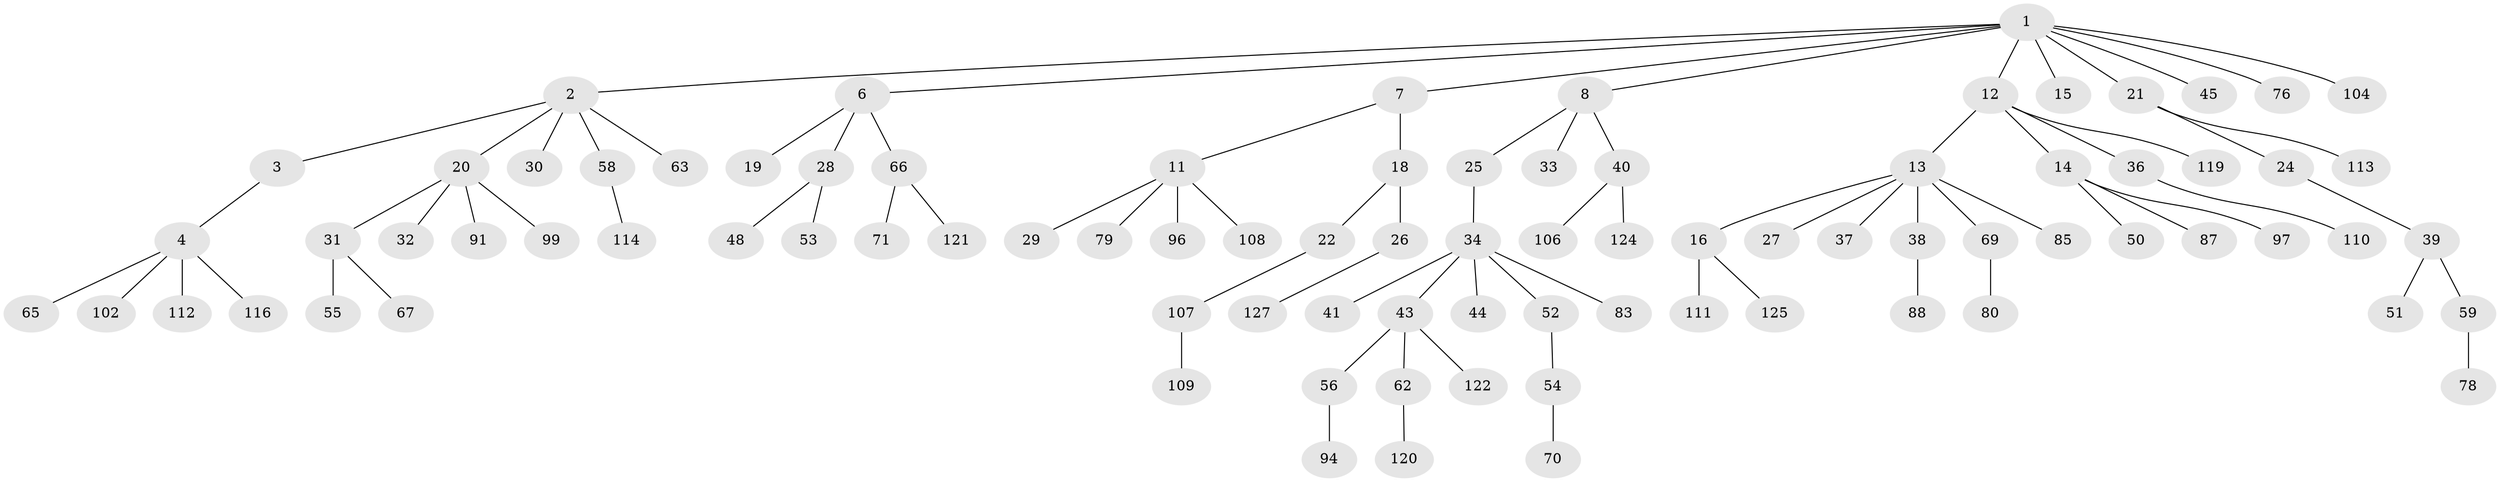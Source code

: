 // original degree distribution, {9: 0.007874015748031496, 7: 0.015748031496062992, 2: 0.2755905511811024, 4: 0.07086614173228346, 3: 0.11811023622047244, 1: 0.4881889763779528, 5: 0.015748031496062992, 6: 0.007874015748031496}
// Generated by graph-tools (version 1.1) at 2025/42/03/06/25 10:42:06]
// undirected, 88 vertices, 87 edges
graph export_dot {
graph [start="1"]
  node [color=gray90,style=filled];
  1 [super="+5"];
  2 [super="+9"];
  3;
  4 [super="+10"];
  6 [super="+17"];
  7;
  8;
  11 [super="+47"];
  12;
  13 [super="+35"];
  14 [super="+64"];
  15 [super="+74"];
  16 [super="+123"];
  18 [super="+103"];
  19 [super="+23"];
  20 [super="+84"];
  21 [super="+105"];
  22 [super="+101"];
  24 [super="+60"];
  25;
  26 [super="+92"];
  27;
  28;
  29;
  30 [super="+49"];
  31 [super="+118"];
  32;
  33;
  34 [super="+90"];
  36 [super="+42"];
  37;
  38 [super="+86"];
  39 [super="+46"];
  40 [super="+73"];
  41 [super="+61"];
  43 [super="+98"];
  44 [super="+68"];
  45;
  48 [super="+75"];
  50;
  51;
  52;
  53 [super="+115"];
  54 [super="+82"];
  55;
  56 [super="+57"];
  58 [super="+72"];
  59;
  62 [super="+89"];
  63 [super="+93"];
  65 [super="+117"];
  66 [super="+81"];
  67;
  69 [super="+77"];
  70;
  71;
  76;
  78 [super="+100"];
  79;
  80;
  83;
  85;
  87 [super="+95"];
  88;
  91;
  94;
  96;
  97;
  99;
  102 [super="+126"];
  104;
  106;
  107;
  108;
  109;
  110;
  111;
  112;
  113;
  114;
  116;
  119;
  120;
  121;
  122;
  124;
  125;
  127;
  1 -- 2;
  1 -- 6;
  1 -- 8;
  1 -- 12;
  1 -- 15;
  1 -- 21;
  1 -- 45;
  1 -- 104;
  1 -- 76;
  1 -- 7;
  2 -- 3;
  2 -- 20;
  2 -- 30;
  2 -- 58;
  2 -- 63;
  3 -- 4;
  4 -- 112;
  4 -- 116;
  4 -- 65;
  4 -- 102;
  6 -- 28;
  6 -- 66;
  6 -- 19;
  7 -- 11;
  7 -- 18;
  8 -- 25;
  8 -- 33;
  8 -- 40;
  11 -- 29;
  11 -- 79;
  11 -- 96;
  11 -- 108;
  12 -- 13;
  12 -- 14;
  12 -- 36;
  12 -- 119;
  13 -- 16;
  13 -- 27;
  13 -- 37;
  13 -- 38;
  13 -- 69;
  13 -- 85;
  14 -- 50;
  14 -- 97;
  14 -- 87;
  16 -- 111;
  16 -- 125;
  18 -- 22;
  18 -- 26;
  20 -- 31;
  20 -- 32;
  20 -- 91;
  20 -- 99;
  21 -- 24;
  21 -- 113;
  22 -- 107;
  24 -- 39;
  25 -- 34;
  26 -- 127;
  28 -- 48;
  28 -- 53;
  31 -- 55;
  31 -- 67;
  34 -- 41;
  34 -- 43;
  34 -- 44;
  34 -- 52;
  34 -- 83;
  36 -- 110;
  38 -- 88;
  39 -- 51;
  39 -- 59;
  40 -- 106;
  40 -- 124;
  43 -- 56;
  43 -- 62;
  43 -- 122;
  52 -- 54;
  54 -- 70;
  56 -- 94;
  58 -- 114;
  59 -- 78;
  62 -- 120;
  66 -- 71;
  66 -- 121;
  69 -- 80;
  107 -- 109;
}
